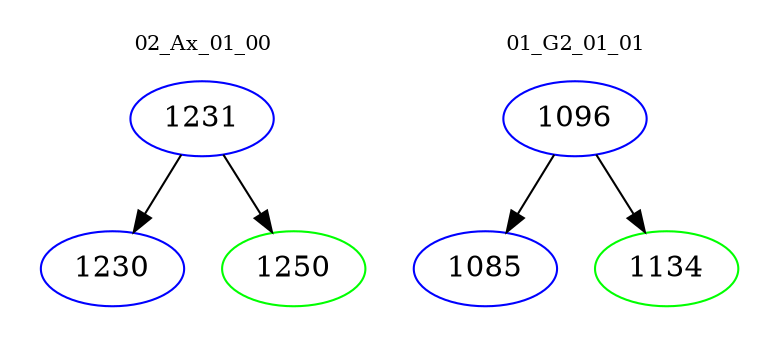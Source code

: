 digraph{
subgraph cluster_0 {
color = white
label = "02_Ax_01_00";
fontsize=10;
T0_1231 [label="1231", color="blue"]
T0_1231 -> T0_1230 [color="black"]
T0_1230 [label="1230", color="blue"]
T0_1231 -> T0_1250 [color="black"]
T0_1250 [label="1250", color="green"]
}
subgraph cluster_1 {
color = white
label = "01_G2_01_01";
fontsize=10;
T1_1096 [label="1096", color="blue"]
T1_1096 -> T1_1085 [color="black"]
T1_1085 [label="1085", color="blue"]
T1_1096 -> T1_1134 [color="black"]
T1_1134 [label="1134", color="green"]
}
}
